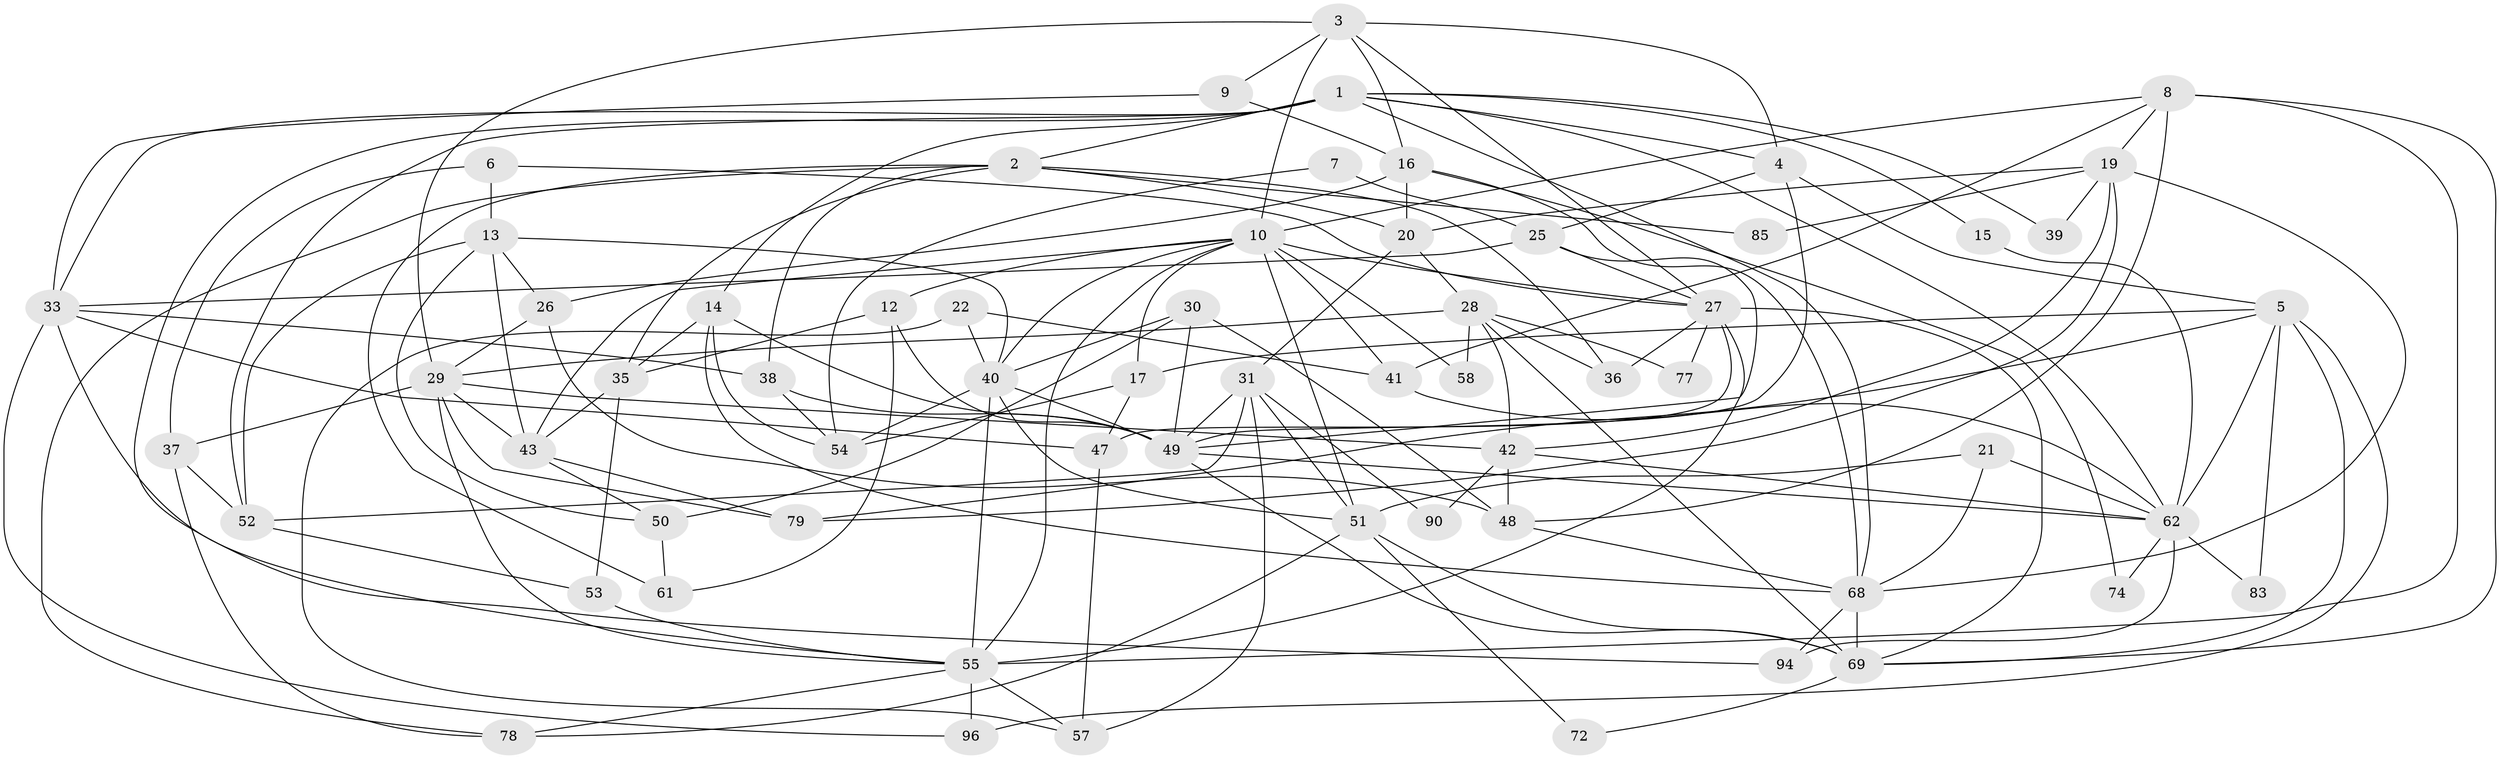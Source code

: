 // Generated by graph-tools (version 1.1) at 2025/52/02/27/25 19:52:09]
// undirected, 62 vertices, 156 edges
graph export_dot {
graph [start="1"]
  node [color=gray90,style=filled];
  1 [super="+64"];
  2 [super="+45"];
  3 [super="+34"];
  4;
  5 [super="+67"];
  6;
  7;
  8 [super="+24"];
  9;
  10 [super="+11"];
  12 [super="+18"];
  13 [super="+59"];
  14 [super="+32"];
  15;
  16 [super="+66"];
  17 [super="+91"];
  19 [super="+63"];
  20;
  21;
  22 [super="+23"];
  25;
  26;
  27 [super="+93"];
  28 [super="+92"];
  29 [super="+44"];
  30 [super="+76"];
  31 [super="+95"];
  33 [super="+65"];
  35;
  36;
  37;
  38 [super="+75"];
  39;
  40 [super="+46"];
  41;
  42 [super="+80"];
  43 [super="+88"];
  47 [super="+56"];
  48 [super="+71"];
  49 [super="+70"];
  50;
  51 [super="+60"];
  52 [super="+89"];
  53;
  54 [super="+82"];
  55 [super="+87"];
  57;
  58;
  61;
  62 [super="+86"];
  68 [super="+84"];
  69 [super="+73"];
  72;
  74;
  77;
  78 [super="+81"];
  79;
  83;
  85;
  90;
  94;
  96;
  1 -- 4;
  1 -- 15;
  1 -- 55;
  1 -- 33;
  1 -- 52;
  1 -- 39;
  1 -- 62;
  1 -- 14;
  1 -- 68;
  1 -- 2;
  2 -- 78;
  2 -- 61;
  2 -- 85;
  2 -- 38;
  2 -- 35;
  2 -- 36;
  2 -- 20;
  3 -- 27;
  3 -- 9;
  3 -- 4;
  3 -- 29;
  3 -- 10;
  3 -- 16;
  4 -- 25;
  4 -- 49;
  4 -- 5;
  5 -- 96;
  5 -- 79;
  5 -- 83;
  5 -- 62;
  5 -- 69;
  5 -- 17;
  6 -- 13;
  6 -- 27;
  6 -- 37;
  7 -- 25;
  7 -- 54;
  8 -- 41;
  8 -- 55;
  8 -- 48;
  8 -- 10;
  8 -- 19;
  8 -- 69;
  9 -- 33;
  9 -- 16;
  10 -- 43;
  10 -- 17;
  10 -- 55 [weight=2];
  10 -- 58;
  10 -- 41;
  10 -- 27;
  10 -- 12;
  10 -- 40;
  10 -- 51;
  12 -- 35;
  12 -- 61;
  12 -- 49;
  13 -- 43;
  13 -- 50;
  13 -- 40;
  13 -- 26;
  13 -- 52;
  14 -- 35;
  14 -- 54;
  14 -- 49;
  14 -- 68;
  15 -- 62;
  16 -- 26;
  16 -- 20;
  16 -- 68;
  16 -- 74;
  17 -- 54;
  17 -- 47;
  19 -- 20;
  19 -- 39;
  19 -- 79;
  19 -- 85;
  19 -- 42;
  19 -- 68;
  20 -- 28;
  20 -- 31;
  21 -- 62;
  21 -- 68;
  21 -- 51;
  22 -- 41;
  22 -- 40;
  22 -- 57;
  25 -- 33;
  25 -- 49;
  25 -- 27;
  26 -- 48;
  26 -- 29;
  27 -- 36;
  27 -- 77;
  27 -- 55;
  27 -- 47;
  27 -- 69;
  28 -- 29;
  28 -- 36;
  28 -- 69;
  28 -- 58;
  28 -- 42;
  28 -- 77;
  29 -- 79;
  29 -- 37;
  29 -- 55;
  29 -- 43 [weight=2];
  29 -- 42;
  30 -- 50;
  30 -- 48;
  30 -- 40;
  30 -- 49;
  31 -- 49;
  31 -- 90;
  31 -- 52;
  31 -- 57;
  31 -- 51;
  33 -- 96;
  33 -- 38;
  33 -- 94;
  33 -- 47;
  35 -- 53;
  35 -- 43;
  37 -- 52;
  37 -- 78;
  38 -- 49;
  38 -- 54;
  40 -- 55;
  40 -- 49;
  40 -- 54;
  40 -- 51;
  41 -- 62;
  42 -- 62;
  42 -- 90;
  42 -- 48;
  43 -- 79;
  43 -- 50;
  47 -- 57;
  48 -- 68;
  49 -- 62;
  49 -- 69;
  50 -- 61;
  51 -- 69;
  51 -- 78;
  51 -- 72;
  52 -- 53;
  53 -- 55;
  55 -- 57;
  55 -- 96;
  55 -- 78;
  62 -- 94;
  62 -- 74;
  62 -- 83;
  68 -- 69;
  68 -- 94;
  69 -- 72;
}
